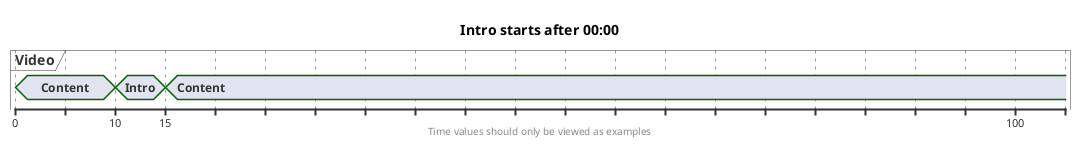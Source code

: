 @startuml "Intro starts after 00:00"
Title Intro starts after 00:00
footer Time values should only be viewed as examples
concise "Video" as Video

@Video
0 is Content
+10 is Intro
+5 is Content
@100

@enduml